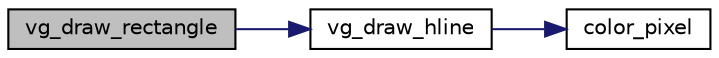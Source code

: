 digraph "vg_draw_rectangle"
{
 // LATEX_PDF_SIZE
  edge [fontname="Helvetica",fontsize="10",labelfontname="Helvetica",labelfontsize="10"];
  node [fontname="Helvetica",fontsize="10",shape=record];
  rankdir="LR";
  Node1 [label="vg_draw_rectangle",height=0.2,width=0.4,color="black", fillcolor="grey75", style="filled", fontcolor="black",tooltip="Draws a rectangle at the specified position with the given width, height, and color."];
  Node1 -> Node2 [color="midnightblue",fontsize="10",style="solid"];
  Node2 [label="vg_draw_hline",height=0.2,width=0.4,color="black", fillcolor="white", style="filled",URL="$video_8h.html#a5e5b25bd525250f61f40b9e9f212d5e6",tooltip="Draws a horizontal line at the specified position with the given length and color."];
  Node2 -> Node3 [color="midnightblue",fontsize="10",style="solid"];
  Node3 [label="color_pixel",height=0.2,width=0.4,color="black", fillcolor="white", style="filled",URL="$video_8h.html#aa8595e4a1f85ee8884d70a42b3fdb4cb",tooltip="Colors the pixel at the specified position with the given color."];
}
